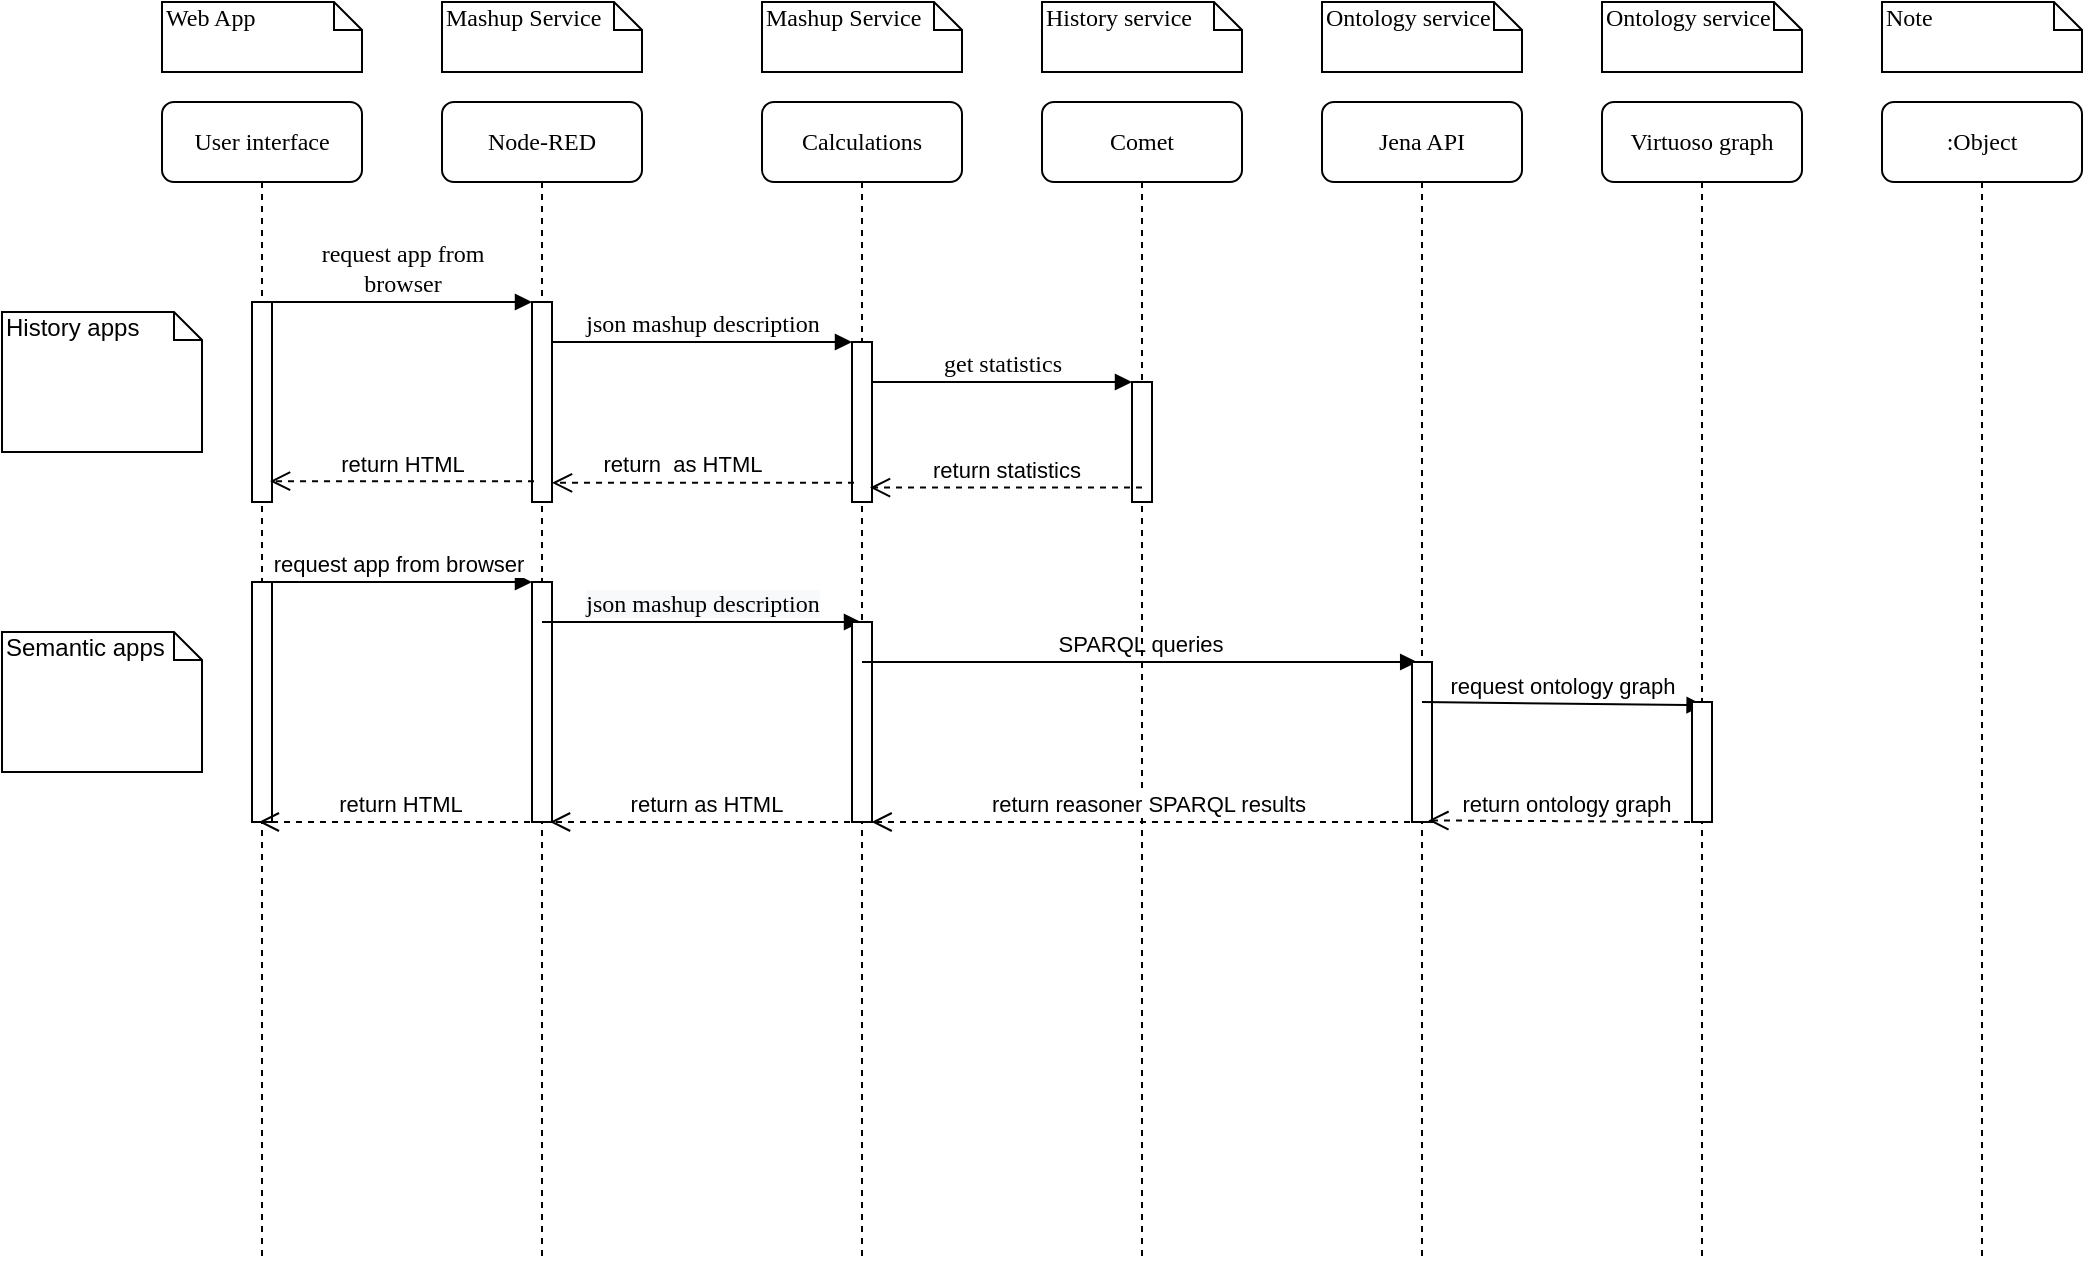 <mxfile version="12.2.4" type="google" pages="1"><diagram name="Page-1" id="13e1069c-82ec-6db2-03f1-153e76fe0fe0"><mxGraphModel dx="1038" dy="548" grid="1" gridSize="10" guides="1" tooltips="1" connect="1" arrows="1" fold="1" page="1" pageScale="1" pageWidth="1100" pageHeight="850" background="#ffffff" math="0" shadow="0"><root><mxCell id="0"/><mxCell id="1" parent="0"/><mxCell id="7baba1c4bc27f4b0-2" value="Node-RED" style="shape=umlLifeline;perimeter=lifelinePerimeter;whiteSpace=wrap;html=1;container=1;collapsible=0;recursiveResize=0;outlineConnect=0;rounded=1;shadow=0;comic=0;labelBackgroundColor=none;strokeColor=#000000;strokeWidth=1;fillColor=#FFFFFF;fontFamily=Verdana;fontSize=12;fontColor=#000000;align=center;" parent="1" vertex="1"><mxGeometry x="240" y="80" width="100" height="580" as="geometry"/></mxCell><mxCell id="7baba1c4bc27f4b0-10" value="" style="html=1;points=[];perimeter=orthogonalPerimeter;rounded=0;shadow=0;comic=0;labelBackgroundColor=none;strokeColor=#000000;strokeWidth=1;fillColor=#FFFFFF;fontFamily=Verdana;fontSize=12;fontColor=#000000;align=center;" parent="7baba1c4bc27f4b0-2" vertex="1"><mxGeometry x="45" y="100" width="10" height="100" as="geometry"/></mxCell><mxCell id="ZcF0BbsX-xE6GT2OBbpO-11" value="" style="html=1;points=[];perimeter=orthogonalPerimeter;" parent="7baba1c4bc27f4b0-2" vertex="1"><mxGeometry x="45" y="240" width="10" height="120" as="geometry"/></mxCell><mxCell id="ZcF0BbsX-xE6GT2OBbpO-14" value="&lt;font face=&quot;verdana&quot;&gt;&lt;span style=&quot;font-size: 12px ; background-color: rgb(248 , 249 , 250)&quot;&gt;json mashup description&lt;/span&gt;&lt;/font&gt;" style="html=1;verticalAlign=bottom;endArrow=block;" parent="7baba1c4bc27f4b0-2" target="7baba1c4bc27f4b0-3" edge="1"><mxGeometry width="80" relative="1" as="geometry"><mxPoint x="50" y="260" as="sourcePoint"/><mxPoint x="140" y="260" as="targetPoint"/></mxGeometry></mxCell><mxCell id="7baba1c4bc27f4b0-3" value="Calculations" style="shape=umlLifeline;perimeter=lifelinePerimeter;whiteSpace=wrap;html=1;container=1;collapsible=0;recursiveResize=0;outlineConnect=0;rounded=1;shadow=0;comic=0;labelBackgroundColor=none;strokeColor=#000000;strokeWidth=1;fillColor=#FFFFFF;fontFamily=Verdana;fontSize=12;fontColor=#000000;align=center;" parent="1" vertex="1"><mxGeometry x="400" y="80" width="100" height="580" as="geometry"/></mxCell><mxCell id="7baba1c4bc27f4b0-13" value="" style="html=1;points=[];perimeter=orthogonalPerimeter;rounded=0;shadow=0;comic=0;labelBackgroundColor=none;strokeColor=#000000;strokeWidth=1;fillColor=#FFFFFF;fontFamily=Verdana;fontSize=12;fontColor=#000000;align=center;" parent="7baba1c4bc27f4b0-3" vertex="1"><mxGeometry x="45" y="120" width="10" height="80" as="geometry"/></mxCell><mxCell id="ZcF0BbsX-xE6GT2OBbpO-12" value="" style="html=1;points=[];perimeter=orthogonalPerimeter;" parent="7baba1c4bc27f4b0-3" vertex="1"><mxGeometry x="45" y="260" width="10" height="100" as="geometry"/></mxCell><mxCell id="ZcF0BbsX-xE6GT2OBbpO-15" value="SPARQL queries" style="html=1;verticalAlign=bottom;endArrow=block;entryX=0.26;entryY=0;entryDx=0;entryDy=0;entryPerimeter=0;" parent="7baba1c4bc27f4b0-3" target="7baba1c4bc27f4b0-19" edge="1"><mxGeometry width="80" relative="1" as="geometry"><mxPoint x="50" y="280" as="sourcePoint"/><mxPoint x="130" y="280" as="targetPoint"/></mxGeometry></mxCell><mxCell id="7baba1c4bc27f4b0-4" value="Comet" style="shape=umlLifeline;perimeter=lifelinePerimeter;whiteSpace=wrap;html=1;container=1;collapsible=0;recursiveResize=0;outlineConnect=0;rounded=1;shadow=0;comic=0;labelBackgroundColor=none;strokeColor=#000000;strokeWidth=1;fillColor=#FFFFFF;fontFamily=Verdana;fontSize=12;fontColor=#000000;align=center;" parent="1" vertex="1"><mxGeometry x="540" y="80" width="100" height="580" as="geometry"/></mxCell><mxCell id="7baba1c4bc27f4b0-5" value="Jena API" style="shape=umlLifeline;perimeter=lifelinePerimeter;whiteSpace=wrap;html=1;container=1;collapsible=0;recursiveResize=0;outlineConnect=0;rounded=1;shadow=0;comic=0;labelBackgroundColor=none;strokeColor=#000000;strokeWidth=1;fillColor=#FFFFFF;fontFamily=Verdana;fontSize=12;fontColor=#000000;align=center;" parent="1" vertex="1"><mxGeometry x="680" y="80" width="100" height="580" as="geometry"/></mxCell><mxCell id="7baba1c4bc27f4b0-19" value="" style="html=1;points=[];perimeter=orthogonalPerimeter;rounded=0;shadow=0;comic=0;labelBackgroundColor=none;strokeColor=#000000;strokeWidth=1;fillColor=#FFFFFF;fontFamily=Verdana;fontSize=12;fontColor=#000000;align=center;" parent="7baba1c4bc27f4b0-5" vertex="1"><mxGeometry x="45" y="280" width="10" height="80" as="geometry"/></mxCell><mxCell id="ZcF0BbsX-xE6GT2OBbpO-31" value="request ontology graph" style="html=1;verticalAlign=bottom;endArrow=block;entryX=0.58;entryY=0.027;entryDx=0;entryDy=0;entryPerimeter=0;" parent="7baba1c4bc27f4b0-5" target="ZcF0BbsX-xE6GT2OBbpO-30" edge="1"><mxGeometry width="80" relative="1" as="geometry"><mxPoint x="50" y="300" as="sourcePoint"/><mxPoint x="130" y="300" as="targetPoint"/></mxGeometry></mxCell><mxCell id="7baba1c4bc27f4b0-6" value="Virtuoso graph" style="shape=umlLifeline;perimeter=lifelinePerimeter;whiteSpace=wrap;html=1;container=1;collapsible=0;recursiveResize=0;outlineConnect=0;rounded=1;shadow=0;comic=0;labelBackgroundColor=none;strokeColor=#000000;strokeWidth=1;fillColor=#FFFFFF;fontFamily=Verdana;fontSize=12;fontColor=#000000;align=center;" parent="1" vertex="1"><mxGeometry x="820" y="80" width="100" height="580" as="geometry"/></mxCell><mxCell id="ZcF0BbsX-xE6GT2OBbpO-30" value="" style="html=1;points=[];perimeter=orthogonalPerimeter;" parent="7baba1c4bc27f4b0-6" vertex="1"><mxGeometry x="45" y="300" width="10" height="60" as="geometry"/></mxCell><mxCell id="7baba1c4bc27f4b0-7" value=":Object" style="shape=umlLifeline;perimeter=lifelinePerimeter;whiteSpace=wrap;html=1;container=1;collapsible=0;recursiveResize=0;outlineConnect=0;rounded=1;shadow=0;comic=0;labelBackgroundColor=none;strokeColor=#000000;strokeWidth=1;fillColor=#FFFFFF;fontFamily=Verdana;fontSize=12;fontColor=#000000;align=center;" parent="1" vertex="1"><mxGeometry x="960" y="80" width="100" height="580" as="geometry"/></mxCell><mxCell id="7baba1c4bc27f4b0-8" value="User interface" style="shape=umlLifeline;perimeter=lifelinePerimeter;whiteSpace=wrap;html=1;container=1;collapsible=0;recursiveResize=0;outlineConnect=0;rounded=1;shadow=0;comic=0;labelBackgroundColor=none;strokeColor=#000000;strokeWidth=1;fillColor=#FFFFFF;fontFamily=Verdana;fontSize=12;fontColor=#000000;align=center;" parent="1" vertex="1"><mxGeometry x="100" y="80" width="100" height="580" as="geometry"/></mxCell><mxCell id="7baba1c4bc27f4b0-9" value="" style="html=1;points=[];perimeter=orthogonalPerimeter;rounded=0;shadow=0;comic=0;labelBackgroundColor=none;strokeColor=#000000;strokeWidth=1;fillColor=#FFFFFF;fontFamily=Verdana;fontSize=12;fontColor=#000000;align=center;" parent="7baba1c4bc27f4b0-8" vertex="1"><mxGeometry x="45" y="100" width="10" height="100" as="geometry"/></mxCell><mxCell id="ZcF0BbsX-xE6GT2OBbpO-10" value="" style="html=1;points=[];perimeter=orthogonalPerimeter;" parent="7baba1c4bc27f4b0-8" vertex="1"><mxGeometry x="45" y="240" width="10" height="120" as="geometry"/></mxCell><mxCell id="ZcF0BbsX-xE6GT2OBbpO-13" value="request app from browser" style="html=1;verticalAlign=bottom;endArrow=block;" parent="7baba1c4bc27f4b0-8" target="ZcF0BbsX-xE6GT2OBbpO-11" edge="1"><mxGeometry width="80" relative="1" as="geometry"><mxPoint x="50" y="240" as="sourcePoint"/><mxPoint x="130" y="240" as="targetPoint"/></mxGeometry></mxCell><mxCell id="7baba1c4bc27f4b0-16" value="" style="html=1;points=[];perimeter=orthogonalPerimeter;rounded=0;shadow=0;comic=0;labelBackgroundColor=none;strokeColor=#000000;strokeWidth=1;fillColor=#FFFFFF;fontFamily=Verdana;fontSize=12;fontColor=#000000;align=center;" parent="1" vertex="1"><mxGeometry x="585" y="220" width="10" height="60" as="geometry"/></mxCell><mxCell id="7baba1c4bc27f4b0-17" value="get statistics" style="html=1;verticalAlign=bottom;endArrow=block;labelBackgroundColor=none;fontFamily=Verdana;fontSize=12;edgeStyle=elbowEdgeStyle;elbow=vertical;" parent="1" source="7baba1c4bc27f4b0-13" target="7baba1c4bc27f4b0-16" edge="1"><mxGeometry relative="1" as="geometry"><mxPoint x="510" y="220" as="sourcePoint"/><Array as="points"><mxPoint x="460" y="220"/></Array></mxGeometry></mxCell><mxCell id="7baba1c4bc27f4b0-11" value="request app from &lt;br&gt;browser" style="html=1;verticalAlign=bottom;endArrow=block;entryX=0;entryY=0;labelBackgroundColor=none;fontFamily=Verdana;fontSize=12;edgeStyle=elbowEdgeStyle;elbow=vertical;" parent="1" source="7baba1c4bc27f4b0-9" target="7baba1c4bc27f4b0-10" edge="1"><mxGeometry relative="1" as="geometry"><mxPoint x="220" y="190" as="sourcePoint"/></mxGeometry></mxCell><mxCell id="7baba1c4bc27f4b0-14" value="json mashup description" style="html=1;verticalAlign=bottom;endArrow=block;entryX=0;entryY=0;labelBackgroundColor=none;fontFamily=Verdana;fontSize=12;edgeStyle=elbowEdgeStyle;elbow=vertical;" parent="1" source="7baba1c4bc27f4b0-10" target="7baba1c4bc27f4b0-13" edge="1"><mxGeometry relative="1" as="geometry"><mxPoint x="370" y="200" as="sourcePoint"/></mxGeometry></mxCell><mxCell id="7baba1c4bc27f4b0-40" value="Web App" style="shape=note;whiteSpace=wrap;html=1;size=14;verticalAlign=top;align=left;spacingTop=-6;rounded=0;shadow=0;comic=0;labelBackgroundColor=none;strokeColor=#000000;strokeWidth=1;fillColor=#FFFFFF;fontFamily=Verdana;fontSize=12;fontColor=#000000;" parent="1" vertex="1"><mxGeometry x="100" y="30" width="100" height="35" as="geometry"/></mxCell><mxCell id="7baba1c4bc27f4b0-41" value="Mashup Service" style="shape=note;whiteSpace=wrap;html=1;size=14;verticalAlign=top;align=left;spacingTop=-6;rounded=0;shadow=0;comic=0;labelBackgroundColor=none;strokeColor=#000000;strokeWidth=1;fillColor=#FFFFFF;fontFamily=Verdana;fontSize=12;fontColor=#000000;" parent="1" vertex="1"><mxGeometry x="240" y="30" width="100" height="35" as="geometry"/></mxCell><mxCell id="7baba1c4bc27f4b0-42" value="Mashup Service" style="shape=note;whiteSpace=wrap;html=1;size=14;verticalAlign=top;align=left;spacingTop=-6;rounded=0;shadow=0;comic=0;labelBackgroundColor=none;strokeColor=#000000;strokeWidth=1;fillColor=#FFFFFF;fontFamily=Verdana;fontSize=12;fontColor=#000000;" parent="1" vertex="1"><mxGeometry x="400" y="30" width="100" height="35" as="geometry"/></mxCell><mxCell id="7baba1c4bc27f4b0-43" value="History service" style="shape=note;whiteSpace=wrap;html=1;size=14;verticalAlign=top;align=left;spacingTop=-6;rounded=0;shadow=0;comic=0;labelBackgroundColor=none;strokeColor=#000000;strokeWidth=1;fillColor=#FFFFFF;fontFamily=Verdana;fontSize=12;fontColor=#000000;" parent="1" vertex="1"><mxGeometry x="540" y="30" width="100" height="35" as="geometry"/></mxCell><mxCell id="7baba1c4bc27f4b0-44" value="Ontology service" style="shape=note;whiteSpace=wrap;html=1;size=14;verticalAlign=top;align=left;spacingTop=-6;rounded=0;shadow=0;comic=0;labelBackgroundColor=none;strokeColor=#000000;strokeWidth=1;fillColor=#FFFFFF;fontFamily=Verdana;fontSize=12;fontColor=#000000;" parent="1" vertex="1"><mxGeometry x="680" y="30" width="100" height="35" as="geometry"/></mxCell><mxCell id="7baba1c4bc27f4b0-45" value="Ontology service" style="shape=note;whiteSpace=wrap;html=1;size=14;verticalAlign=top;align=left;spacingTop=-6;rounded=0;shadow=0;comic=0;labelBackgroundColor=none;strokeColor=#000000;strokeWidth=1;fillColor=#FFFFFF;fontFamily=Verdana;fontSize=12;fontColor=#000000;" parent="1" vertex="1"><mxGeometry x="820" y="30" width="100" height="35" as="geometry"/></mxCell><mxCell id="7baba1c4bc27f4b0-46" value="Note" style="shape=note;whiteSpace=wrap;html=1;size=14;verticalAlign=top;align=left;spacingTop=-6;rounded=0;shadow=0;comic=0;labelBackgroundColor=none;strokeColor=#000000;strokeWidth=1;fillColor=#FFFFFF;fontFamily=Verdana;fontSize=12;fontColor=#000000;" parent="1" vertex="1"><mxGeometry x="960" y="30" width="100" height="35" as="geometry"/></mxCell><mxCell id="ZcF0BbsX-xE6GT2OBbpO-3" value="return statistics" style="html=1;verticalAlign=bottom;endArrow=open;dashed=1;endSize=8;exitX=0.5;exitY=0.88;exitDx=0;exitDy=0;exitPerimeter=0;entryX=0.9;entryY=0.91;entryDx=0;entryDy=0;entryPerimeter=0;" parent="1" source="7baba1c4bc27f4b0-16" target="7baba1c4bc27f4b0-13" edge="1"><mxGeometry relative="1" as="geometry"><mxPoint x="570" y="280" as="sourcePoint"/><mxPoint x="450" y="282" as="targetPoint"/></mxGeometry></mxCell><mxCell id="ZcF0BbsX-xE6GT2OBbpO-7" value="return&amp;nbsp; as HTML" style="html=1;verticalAlign=bottom;endArrow=open;dashed=1;endSize=8;exitX=0.1;exitY=0.88;exitDx=0;exitDy=0;exitPerimeter=0;" parent="1" source="7baba1c4bc27f4b0-13" target="7baba1c4bc27f4b0-10" edge="1"><mxGeometry x="0.139" relative="1" as="geometry"><mxPoint x="420" y="270" as="sourcePoint"/><mxPoint x="340" y="270" as="targetPoint"/><mxPoint as="offset"/></mxGeometry></mxCell><mxCell id="ZcF0BbsX-xE6GT2OBbpO-9" value="return HTML" style="html=1;verticalAlign=bottom;endArrow=open;dashed=1;endSize=8;entryX=0.9;entryY=0.896;entryDx=0;entryDy=0;entryPerimeter=0;exitX=0.1;exitY=0.896;exitDx=0;exitDy=0;exitPerimeter=0;" parent="1" source="7baba1c4bc27f4b0-10" target="7baba1c4bc27f4b0-9" edge="1"><mxGeometry relative="1" as="geometry"><mxPoint x="270" y="270" as="sourcePoint"/><mxPoint x="190" y="270" as="targetPoint"/></mxGeometry></mxCell><mxCell id="ZcF0BbsX-xE6GT2OBbpO-16" value="return reasoner SPARQL results" style="html=1;verticalAlign=bottom;endArrow=open;dashed=1;endSize=8;entryX=0.98;entryY=1;entryDx=0;entryDy=0;entryPerimeter=0;" parent="1" target="ZcF0BbsX-xE6GT2OBbpO-12" edge="1"><mxGeometry relative="1" as="geometry"><mxPoint x="730" y="440" as="sourcePoint"/><mxPoint x="650" y="440" as="targetPoint"/></mxGeometry></mxCell><mxCell id="ZcF0BbsX-xE6GT2OBbpO-18" value="return as HTML" style="html=1;verticalAlign=bottom;endArrow=open;dashed=1;endSize=8;entryX=0.9;entryY=1;entryDx=0;entryDy=0;entryPerimeter=0;" parent="1" target="ZcF0BbsX-xE6GT2OBbpO-11" edge="1"><mxGeometry relative="1" as="geometry"><mxPoint x="450" y="440" as="sourcePoint"/><mxPoint x="370" y="440" as="targetPoint"/></mxGeometry></mxCell><mxCell id="ZcF0BbsX-xE6GT2OBbpO-20" value="return HTML" style="html=1;verticalAlign=bottom;endArrow=open;dashed=1;endSize=8;entryX=0.34;entryY=1;entryDx=0;entryDy=0;entryPerimeter=0;" parent="1" target="ZcF0BbsX-xE6GT2OBbpO-10" edge="1"><mxGeometry relative="1" as="geometry"><mxPoint x="290" y="440" as="sourcePoint"/><mxPoint x="210" y="440" as="targetPoint"/></mxGeometry></mxCell><mxCell id="ZcF0BbsX-xE6GT2OBbpO-28" value="History apps" style="shape=note;whiteSpace=wrap;html=1;size=14;verticalAlign=top;align=left;spacingTop=-6;" parent="1" vertex="1"><mxGeometry x="20" y="185" width="100" height="70" as="geometry"/></mxCell><mxCell id="ZcF0BbsX-xE6GT2OBbpO-29" value="Semantic apps" style="shape=note;whiteSpace=wrap;html=1;size=14;verticalAlign=top;align=left;spacingTop=-6;" parent="1" vertex="1"><mxGeometry x="20" y="345" width="100" height="70" as="geometry"/></mxCell><mxCell id="ZcF0BbsX-xE6GT2OBbpO-32" value="return ontology graph" style="html=1;verticalAlign=bottom;endArrow=open;dashed=1;endSize=8;entryX=0.82;entryY=0.99;entryDx=0;entryDy=0;entryPerimeter=0;" parent="1" target="7baba1c4bc27f4b0-19" edge="1"><mxGeometry relative="1" as="geometry"><mxPoint x="870" y="440" as="sourcePoint"/><mxPoint x="790" y="440" as="targetPoint"/></mxGeometry></mxCell></root></mxGraphModel></diagram></mxfile>